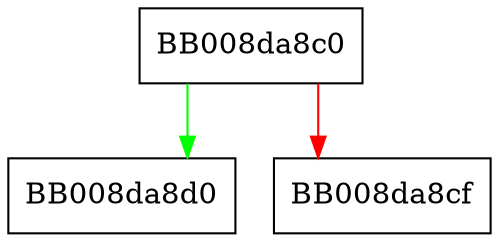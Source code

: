 digraph munmap {
  node [shape="box"];
  graph [splines=ortho];
  BB008da8c0 -> BB008da8d0 [color="green"];
  BB008da8c0 -> BB008da8cf [color="red"];
}